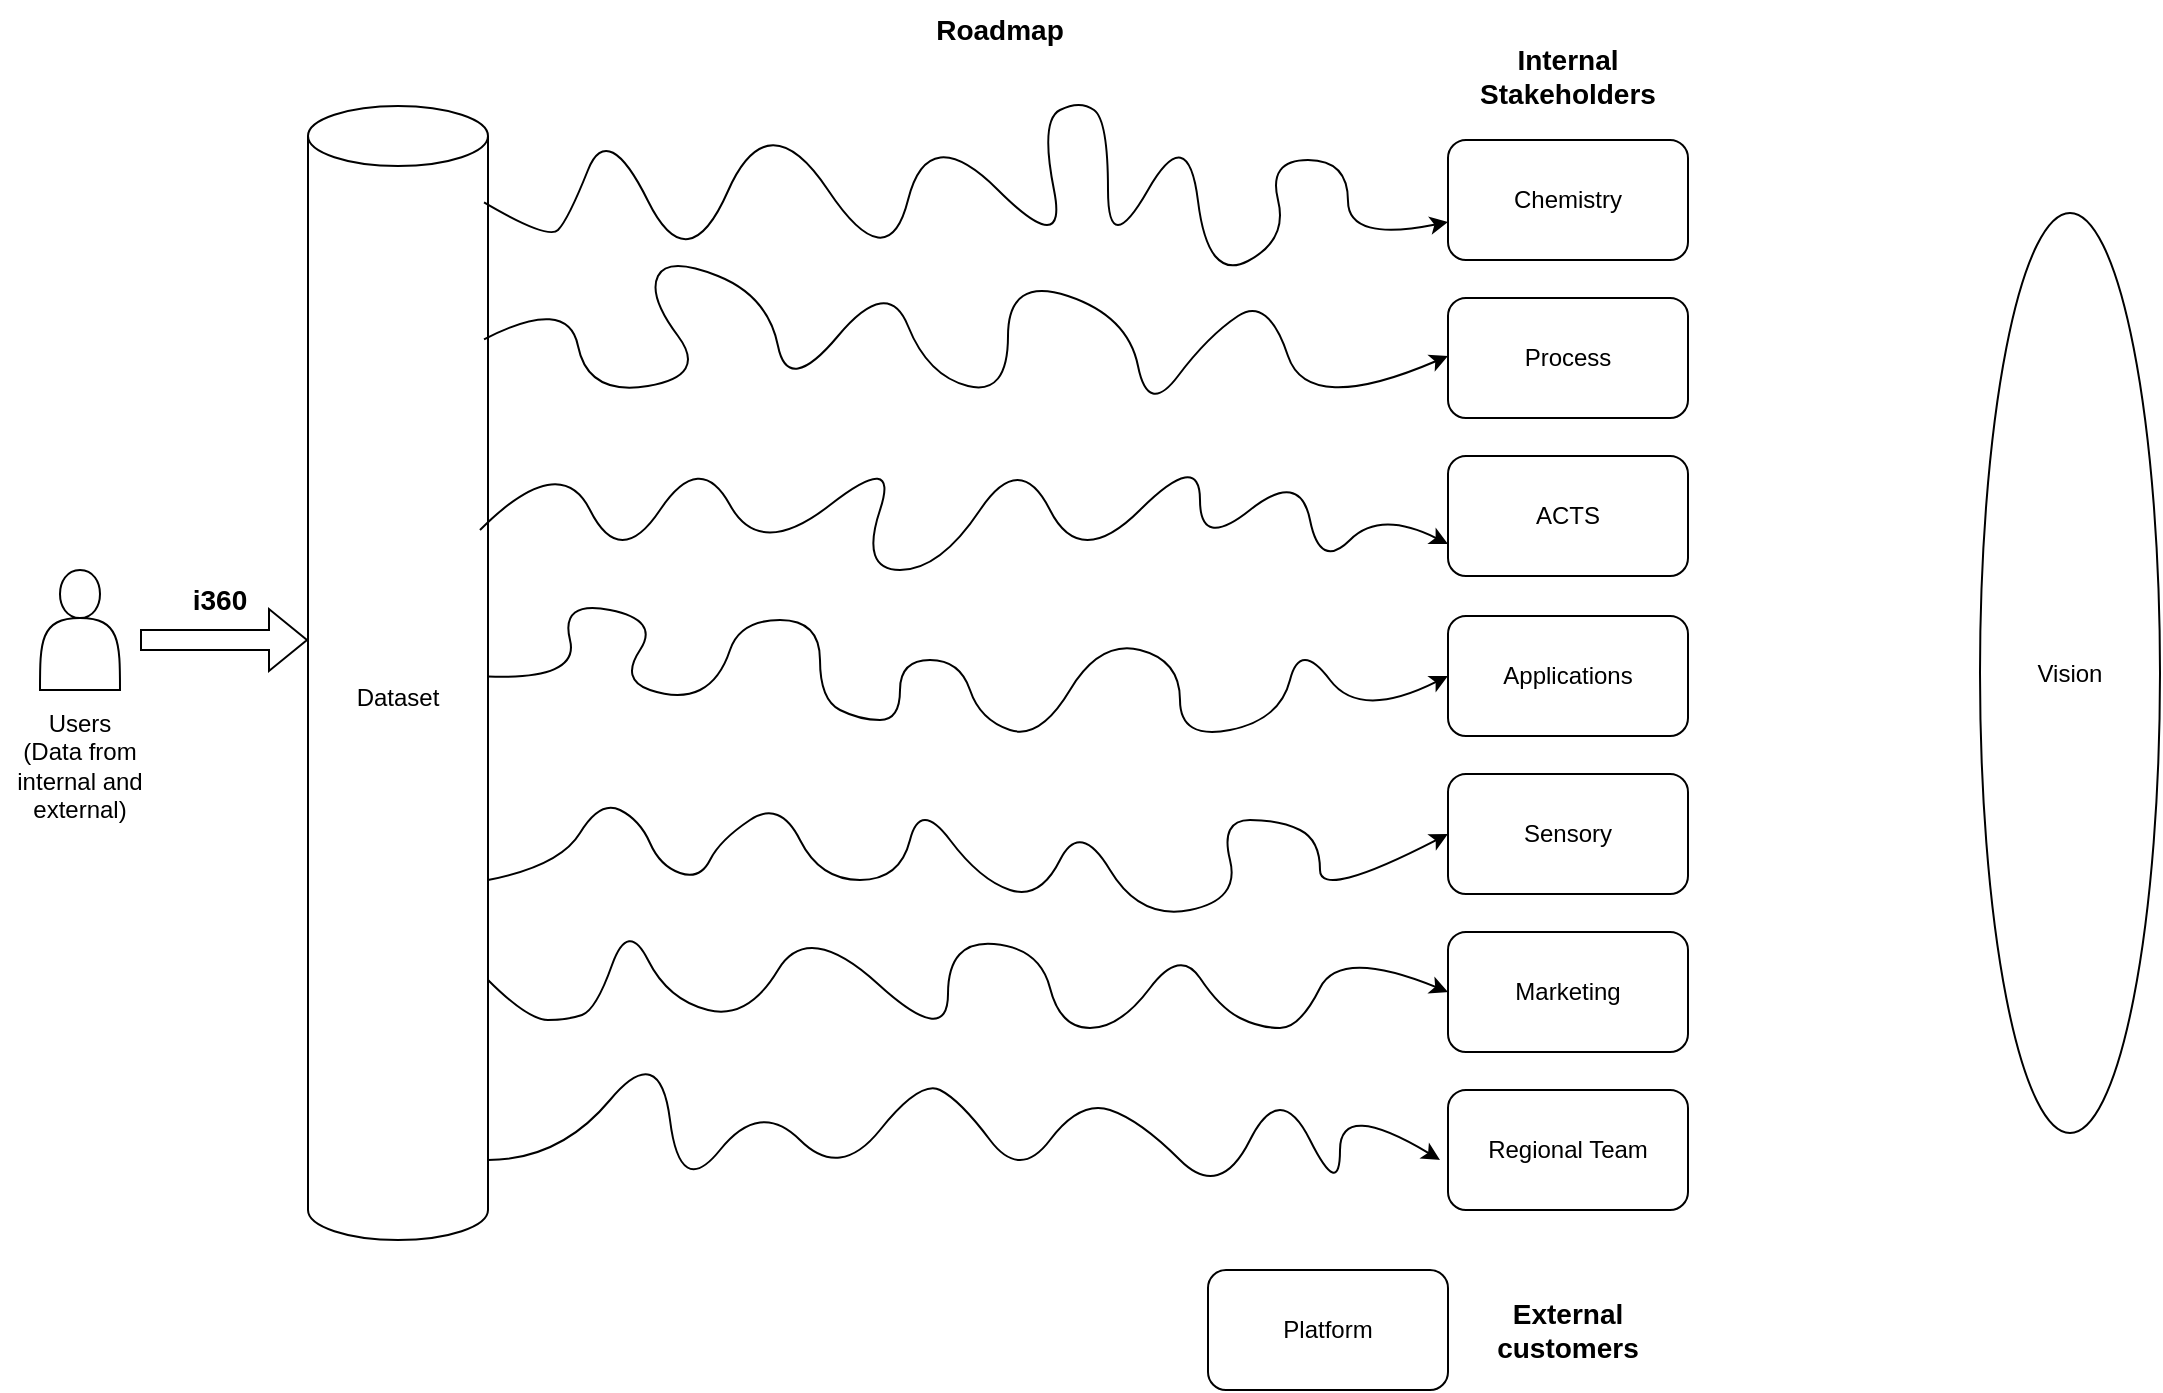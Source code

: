 <mxfile version="21.6.2" type="github">
  <diagram name="Page-1" id="y37hcGOAysiVECTbvipY">
    <mxGraphModel dx="1434" dy="764" grid="1" gridSize="10" guides="1" tooltips="1" connect="1" arrows="1" fold="1" page="1" pageScale="1" pageWidth="850" pageHeight="1100" math="0" shadow="0">
      <root>
        <mxCell id="0" />
        <mxCell id="1" parent="0" />
        <mxCell id="wSZy5F7mG4aMIDZkvXDz-1" value="Dataset" style="shape=cylinder3;whiteSpace=wrap;html=1;boundedLbl=1;backgroundOutline=1;size=15;" vertex="1" parent="1">
          <mxGeometry x="184" y="123" width="90" height="567" as="geometry" />
        </mxCell>
        <mxCell id="wSZy5F7mG4aMIDZkvXDz-2" value="" style="curved=1;endArrow=classic;html=1;rounded=0;exitX=0.978;exitY=0.085;exitDx=0;exitDy=0;exitPerimeter=0;" edge="1" parent="1" source="wSZy5F7mG4aMIDZkvXDz-1">
          <mxGeometry width="50" height="50" relative="1" as="geometry">
            <mxPoint x="284" y="180" as="sourcePoint" />
            <mxPoint x="754" y="181" as="targetPoint" />
            <Array as="points">
              <mxPoint x="304" y="190" />
              <mxPoint x="314" y="180" />
              <mxPoint x="334" y="130" />
              <mxPoint x="374" y="211" />
              <mxPoint x="414" y="120" />
              <mxPoint x="474" y="210" />
              <mxPoint x="494" y="130" />
              <mxPoint x="564" y="200" />
              <mxPoint x="550" y="130" />
              <mxPoint x="570" y="120" />
              <mxPoint x="584" y="130" />
              <mxPoint x="584" y="200" />
              <mxPoint x="624" y="130" />
              <mxPoint x="634" y="211" />
              <mxPoint x="674" y="190" />
              <mxPoint x="664" y="150" />
              <mxPoint x="704" y="150" />
              <mxPoint x="704" y="191" />
            </Array>
          </mxGeometry>
        </mxCell>
        <mxCell id="wSZy5F7mG4aMIDZkvXDz-3" value="Chemistry" style="rounded=1;whiteSpace=wrap;html=1;" vertex="1" parent="1">
          <mxGeometry x="754" y="140" width="120" height="60" as="geometry" />
        </mxCell>
        <mxCell id="wSZy5F7mG4aMIDZkvXDz-4" value="Vision" style="ellipse;whiteSpace=wrap;html=1;" vertex="1" parent="1">
          <mxGeometry x="1020" y="176.5" width="90" height="460" as="geometry" />
        </mxCell>
        <mxCell id="wSZy5F7mG4aMIDZkvXDz-6" value="" style="curved=1;endArrow=classic;html=1;rounded=0;exitX=0.978;exitY=0.253;exitDx=0;exitDy=0;exitPerimeter=0;" edge="1" parent="1">
          <mxGeometry width="50" height="50" relative="1" as="geometry">
            <mxPoint x="272.02" y="239.68" as="sourcePoint" />
            <mxPoint x="754" y="248" as="targetPoint" />
            <Array as="points">
              <mxPoint x="314" y="218" />
              <mxPoint x="324" y="268" />
              <mxPoint x="384" y="258" />
              <mxPoint x="354" y="218" />
              <mxPoint x="364" y="198" />
              <mxPoint x="414" y="218" />
              <mxPoint x="424" y="268" />
              <mxPoint x="474" y="208" />
              <mxPoint x="494" y="258" />
              <mxPoint x="534" y="268" />
              <mxPoint x="534" y="208" />
              <mxPoint x="594" y="228" />
              <mxPoint x="604" y="278" />
              <mxPoint x="634" y="238" />
              <mxPoint x="664" y="218" />
              <mxPoint x="684" y="278" />
            </Array>
          </mxGeometry>
        </mxCell>
        <mxCell id="wSZy5F7mG4aMIDZkvXDz-7" value="Process" style="rounded=1;whiteSpace=wrap;html=1;" vertex="1" parent="1">
          <mxGeometry x="754" y="219" width="120" height="60" as="geometry" />
        </mxCell>
        <mxCell id="wSZy5F7mG4aMIDZkvXDz-8" value="ACTS" style="rounded=1;whiteSpace=wrap;html=1;" vertex="1" parent="1">
          <mxGeometry x="754" y="298" width="120" height="60" as="geometry" />
        </mxCell>
        <mxCell id="wSZy5F7mG4aMIDZkvXDz-9" value="Applications" style="rounded=1;whiteSpace=wrap;html=1;" vertex="1" parent="1">
          <mxGeometry x="754" y="378" width="120" height="60" as="geometry" />
        </mxCell>
        <mxCell id="wSZy5F7mG4aMIDZkvXDz-10" value="Sensory" style="rounded=1;whiteSpace=wrap;html=1;" vertex="1" parent="1">
          <mxGeometry x="754" y="457" width="120" height="60" as="geometry" />
        </mxCell>
        <mxCell id="wSZy5F7mG4aMIDZkvXDz-12" value="Internal Stakeholders" style="text;html=1;strokeColor=none;fillColor=none;align=center;verticalAlign=middle;whiteSpace=wrap;rounded=0;fontSize=14;fontStyle=1" vertex="1" parent="1">
          <mxGeometry x="784" y="93" width="60" height="30" as="geometry" />
        </mxCell>
        <mxCell id="wSZy5F7mG4aMIDZkvXDz-13" value="i360" style="text;html=1;strokeColor=none;fillColor=none;align=center;verticalAlign=middle;whiteSpace=wrap;rounded=0;fontSize=14;fontStyle=1" vertex="1" parent="1">
          <mxGeometry x="110" y="355" width="60" height="30" as="geometry" />
        </mxCell>
        <mxCell id="wSZy5F7mG4aMIDZkvXDz-14" value="" style="shape=flexArrow;endArrow=classic;html=1;rounded=0;" edge="1" parent="1">
          <mxGeometry width="50" height="50" relative="1" as="geometry">
            <mxPoint x="100" y="390" as="sourcePoint" />
            <mxPoint x="184" y="390" as="targetPoint" />
          </mxGeometry>
        </mxCell>
        <mxCell id="wSZy5F7mG4aMIDZkvXDz-20" value="External customers" style="text;html=1;strokeColor=none;fillColor=none;align=center;verticalAlign=middle;whiteSpace=wrap;rounded=0;fontSize=14;fontStyle=1" vertex="1" parent="1">
          <mxGeometry x="784" y="720" width="60" height="30" as="geometry" />
        </mxCell>
        <mxCell id="wSZy5F7mG4aMIDZkvXDz-21" value="Marketing" style="rounded=1;whiteSpace=wrap;html=1;" vertex="1" parent="1">
          <mxGeometry x="754" y="536" width="120" height="60" as="geometry" />
        </mxCell>
        <mxCell id="wSZy5F7mG4aMIDZkvXDz-22" value="Regional Team" style="rounded=1;whiteSpace=wrap;html=1;" vertex="1" parent="1">
          <mxGeometry x="754" y="615" width="120" height="60" as="geometry" />
        </mxCell>
        <mxCell id="wSZy5F7mG4aMIDZkvXDz-23" value="" style="curved=1;endArrow=classic;html=1;rounded=0;entryX=0;entryY=0.5;entryDx=0;entryDy=0;" edge="1" parent="1">
          <mxGeometry width="50" height="50" relative="1" as="geometry">
            <mxPoint x="270" y="335" as="sourcePoint" />
            <mxPoint x="754" y="342" as="targetPoint" />
            <Array as="points">
              <mxPoint x="310" y="295" />
              <mxPoint x="340" y="355" />
              <mxPoint x="380" y="295" />
              <mxPoint x="410" y="350" />
              <mxPoint x="480" y="295" />
              <mxPoint x="460" y="355" />
              <mxPoint x="500" y="355" />
              <mxPoint x="540" y="295" />
              <mxPoint x="570" y="355" />
              <mxPoint x="630" y="295" />
              <mxPoint x="630" y="345" />
              <mxPoint x="680" y="305" />
              <mxPoint x="690" y="355" />
              <mxPoint x="720" y="325" />
            </Array>
          </mxGeometry>
        </mxCell>
        <mxCell id="wSZy5F7mG4aMIDZkvXDz-24" value="Roadmap" style="text;html=1;strokeColor=none;fillColor=none;align=center;verticalAlign=middle;whiteSpace=wrap;rounded=0;fontStyle=1;fontSize=14;" vertex="1" parent="1">
          <mxGeometry x="500" y="70" width="60" height="30" as="geometry" />
        </mxCell>
        <mxCell id="wSZy5F7mG4aMIDZkvXDz-25" value="" style="shape=actor;whiteSpace=wrap;html=1;" vertex="1" parent="1">
          <mxGeometry x="50" y="355" width="40" height="60" as="geometry" />
        </mxCell>
        <mxCell id="wSZy5F7mG4aMIDZkvXDz-26" value="Users&lt;br&gt;(Data from internal and external)" style="text;html=1;strokeColor=none;fillColor=none;align=center;verticalAlign=middle;whiteSpace=wrap;rounded=0;" vertex="1" parent="1">
          <mxGeometry x="30" y="438" width="80" height="30" as="geometry" />
        </mxCell>
        <mxCell id="wSZy5F7mG4aMIDZkvXDz-27" value="" style="curved=1;endArrow=classic;html=1;rounded=0;entryX=0;entryY=0.5;entryDx=0;entryDy=0;" edge="1" parent="1" source="wSZy5F7mG4aMIDZkvXDz-1" target="wSZy5F7mG4aMIDZkvXDz-9">
          <mxGeometry width="50" height="50" relative="1" as="geometry">
            <mxPoint x="274" y="395" as="sourcePoint" />
            <mxPoint x="324" y="345" as="targetPoint" />
            <Array as="points">
              <mxPoint x="320" y="410" />
              <mxPoint x="310" y="370" />
              <mxPoint x="360" y="380" />
              <mxPoint x="340" y="410" />
              <mxPoint x="370" y="420" />
              <mxPoint x="390" y="410" />
              <mxPoint x="400" y="380" />
              <mxPoint x="440" y="380" />
              <mxPoint x="440" y="420" />
              <mxPoint x="460" y="430" />
              <mxPoint x="480" y="430" />
              <mxPoint x="480" y="400" />
              <mxPoint x="510" y="400" />
              <mxPoint x="520" y="430" />
              <mxPoint x="550" y="440" />
              <mxPoint x="580" y="390" />
              <mxPoint x="620" y="400" />
              <mxPoint x="620" y="440" />
              <mxPoint x="670" y="430" />
              <mxPoint x="680" y="390" />
              <mxPoint x="710" y="430" />
            </Array>
          </mxGeometry>
        </mxCell>
        <mxCell id="wSZy5F7mG4aMIDZkvXDz-28" value="" style="curved=1;endArrow=classic;html=1;rounded=0;entryX=0;entryY=0.5;entryDx=0;entryDy=0;" edge="1" parent="1" target="wSZy5F7mG4aMIDZkvXDz-10">
          <mxGeometry width="50" height="50" relative="1" as="geometry">
            <mxPoint x="274" y="510" as="sourcePoint" />
            <mxPoint x="324" y="460" as="targetPoint" />
            <Array as="points">
              <mxPoint x="310" y="503" />
              <mxPoint x="330" y="470" />
              <mxPoint x="350" y="480" />
              <mxPoint x="360" y="503" />
              <mxPoint x="380" y="510" />
              <mxPoint x="390" y="490" />
              <mxPoint x="420" y="470" />
              <mxPoint x="440" y="510" />
              <mxPoint x="480" y="510" />
              <mxPoint x="490" y="470" />
              <mxPoint x="520" y="510" />
              <mxPoint x="550" y="520" />
              <mxPoint x="570" y="480" />
              <mxPoint x="600" y="530" />
              <mxPoint x="650" y="520" />
              <mxPoint x="640" y="480" />
              <mxPoint x="670" y="480" />
              <mxPoint x="690" y="490" />
              <mxPoint x="690" y="520" />
            </Array>
          </mxGeometry>
        </mxCell>
        <mxCell id="wSZy5F7mG4aMIDZkvXDz-30" value="" style="curved=1;endArrow=classic;html=1;rounded=0;entryX=0;entryY=0.5;entryDx=0;entryDy=0;" edge="1" parent="1" target="wSZy5F7mG4aMIDZkvXDz-21">
          <mxGeometry width="50" height="50" relative="1" as="geometry">
            <mxPoint x="274" y="560" as="sourcePoint" />
            <mxPoint x="750" y="566" as="targetPoint" />
            <Array as="points">
              <mxPoint x="294" y="580" />
              <mxPoint x="314" y="580" />
              <mxPoint x="328" y="575" />
              <mxPoint x="344" y="530" />
              <mxPoint x="364" y="570" />
              <mxPoint x="404" y="580" />
              <mxPoint x="434" y="530" />
              <mxPoint x="504" y="594" />
              <mxPoint x="504" y="540" />
              <mxPoint x="550" y="544" />
              <mxPoint x="560" y="584" />
              <mxPoint x="590" y="584" />
              <mxPoint x="620" y="544" />
              <mxPoint x="640" y="574" />
              <mxPoint x="660" y="584" />
              <mxPoint x="680" y="584" />
              <mxPoint x="700" y="544" />
            </Array>
          </mxGeometry>
        </mxCell>
        <mxCell id="wSZy5F7mG4aMIDZkvXDz-31" value="" style="curved=1;endArrow=classic;html=1;rounded=0;" edge="1" parent="1">
          <mxGeometry width="50" height="50" relative="1" as="geometry">
            <mxPoint x="274" y="650" as="sourcePoint" />
            <mxPoint x="750" y="650" as="targetPoint" />
            <Array as="points">
              <mxPoint x="310" y="650" />
              <mxPoint x="360" y="590" />
              <mxPoint x="370" y="670" />
              <mxPoint x="410" y="620" />
              <mxPoint x="450" y="660" />
              <mxPoint x="490" y="610" />
              <mxPoint x="510" y="620" />
              <mxPoint x="540" y="660" />
              <mxPoint x="570" y="620" />
              <mxPoint x="600" y="630" />
              <mxPoint x="640" y="670" />
              <mxPoint x="670" y="610" />
              <mxPoint x="700" y="670" />
              <mxPoint x="700" y="620" />
            </Array>
          </mxGeometry>
        </mxCell>
        <mxCell id="wSZy5F7mG4aMIDZkvXDz-32" value="Platform" style="rounded=1;whiteSpace=wrap;html=1;" vertex="1" parent="1">
          <mxGeometry x="634" y="705" width="120" height="60" as="geometry" />
        </mxCell>
      </root>
    </mxGraphModel>
  </diagram>
</mxfile>
